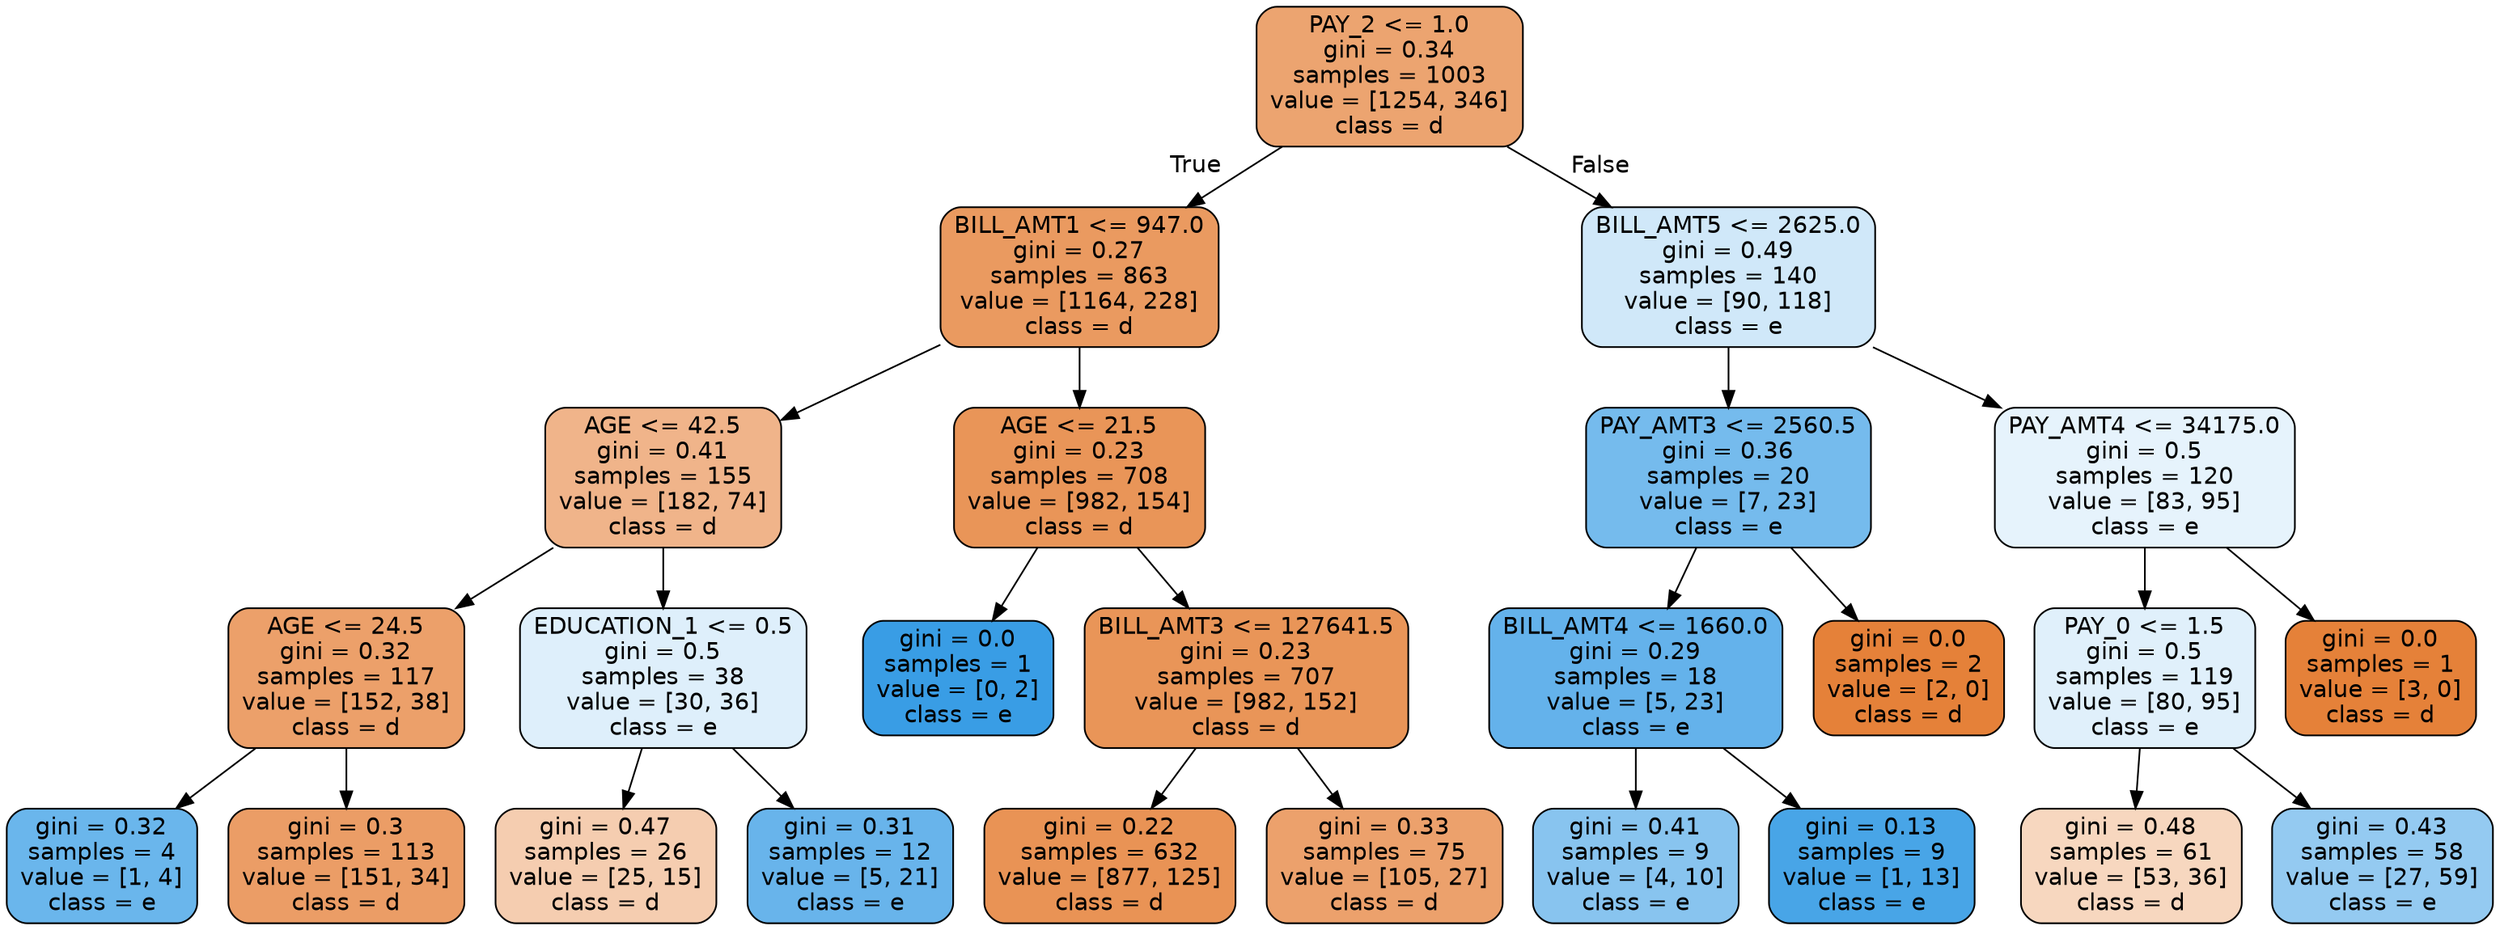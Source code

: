 digraph Tree {
node [shape=box, style="filled, rounded", color="black", fontname=helvetica] ;
edge [fontname=helvetica] ;
0 [label="PAY_2 <= 1.0\ngini = 0.34\nsamples = 1003\nvalue = [1254, 346]\nclass = d", fillcolor="#eca470"] ;
1 [label="BILL_AMT1 <= 947.0\ngini = 0.27\nsamples = 863\nvalue = [1164, 228]\nclass = d", fillcolor="#ea9a60"] ;
0 -> 1 [labeldistance=2.5, labelangle=45, headlabel="True"] ;
2 [label="AGE <= 42.5\ngini = 0.41\nsamples = 155\nvalue = [182, 74]\nclass = d", fillcolor="#f0b48a"] ;
1 -> 2 ;
3 [label="AGE <= 24.5\ngini = 0.32\nsamples = 117\nvalue = [152, 38]\nclass = d", fillcolor="#eca06a"] ;
2 -> 3 ;
4 [label="gini = 0.32\nsamples = 4\nvalue = [1, 4]\nclass = e", fillcolor="#6ab6ec"] ;
3 -> 4 ;
5 [label="gini = 0.3\nsamples = 113\nvalue = [151, 34]\nclass = d", fillcolor="#eb9d66"] ;
3 -> 5 ;
6 [label="EDUCATION_1 <= 0.5\ngini = 0.5\nsamples = 38\nvalue = [30, 36]\nclass = e", fillcolor="#deeffb"] ;
2 -> 6 ;
7 [label="gini = 0.47\nsamples = 26\nvalue = [25, 15]\nclass = d", fillcolor="#f5cdb0"] ;
6 -> 7 ;
8 [label="gini = 0.31\nsamples = 12\nvalue = [5, 21]\nclass = e", fillcolor="#68b4eb"] ;
6 -> 8 ;
9 [label="AGE <= 21.5\ngini = 0.23\nsamples = 708\nvalue = [982, 154]\nclass = d", fillcolor="#e99558"] ;
1 -> 9 ;
10 [label="gini = 0.0\nsamples = 1\nvalue = [0, 2]\nclass = e", fillcolor="#399de5"] ;
9 -> 10 ;
11 [label="BILL_AMT3 <= 127641.5\ngini = 0.23\nsamples = 707\nvalue = [982, 152]\nclass = d", fillcolor="#e99558"] ;
9 -> 11 ;
12 [label="gini = 0.22\nsamples = 632\nvalue = [877, 125]\nclass = d", fillcolor="#e99355"] ;
11 -> 12 ;
13 [label="gini = 0.33\nsamples = 75\nvalue = [105, 27]\nclass = d", fillcolor="#eca16c"] ;
11 -> 13 ;
14 [label="BILL_AMT5 <= 2625.0\ngini = 0.49\nsamples = 140\nvalue = [90, 118]\nclass = e", fillcolor="#d0e8f9"] ;
0 -> 14 [labeldistance=2.5, labelangle=-45, headlabel="False"] ;
15 [label="PAY_AMT3 <= 2560.5\ngini = 0.36\nsamples = 20\nvalue = [7, 23]\nclass = e", fillcolor="#75bbed"] ;
14 -> 15 ;
16 [label="BILL_AMT4 <= 1660.0\ngini = 0.29\nsamples = 18\nvalue = [5, 23]\nclass = e", fillcolor="#64b2eb"] ;
15 -> 16 ;
17 [label="gini = 0.41\nsamples = 9\nvalue = [4, 10]\nclass = e", fillcolor="#88c4ef"] ;
16 -> 17 ;
18 [label="gini = 0.13\nsamples = 9\nvalue = [1, 13]\nclass = e", fillcolor="#48a5e7"] ;
16 -> 18 ;
19 [label="gini = 0.0\nsamples = 2\nvalue = [2, 0]\nclass = d", fillcolor="#e58139"] ;
15 -> 19 ;
20 [label="PAY_AMT4 <= 34175.0\ngini = 0.5\nsamples = 120\nvalue = [83, 95]\nclass = e", fillcolor="#e6f3fc"] ;
14 -> 20 ;
21 [label="PAY_0 <= 1.5\ngini = 0.5\nsamples = 119\nvalue = [80, 95]\nclass = e", fillcolor="#e0f0fb"] ;
20 -> 21 ;
22 [label="gini = 0.48\nsamples = 61\nvalue = [53, 36]\nclass = d", fillcolor="#f7d7bf"] ;
21 -> 22 ;
23 [label="gini = 0.43\nsamples = 58\nvalue = [27, 59]\nclass = e", fillcolor="#94caf1"] ;
21 -> 23 ;
24 [label="gini = 0.0\nsamples = 1\nvalue = [3, 0]\nclass = d", fillcolor="#e58139"] ;
20 -> 24 ;
}